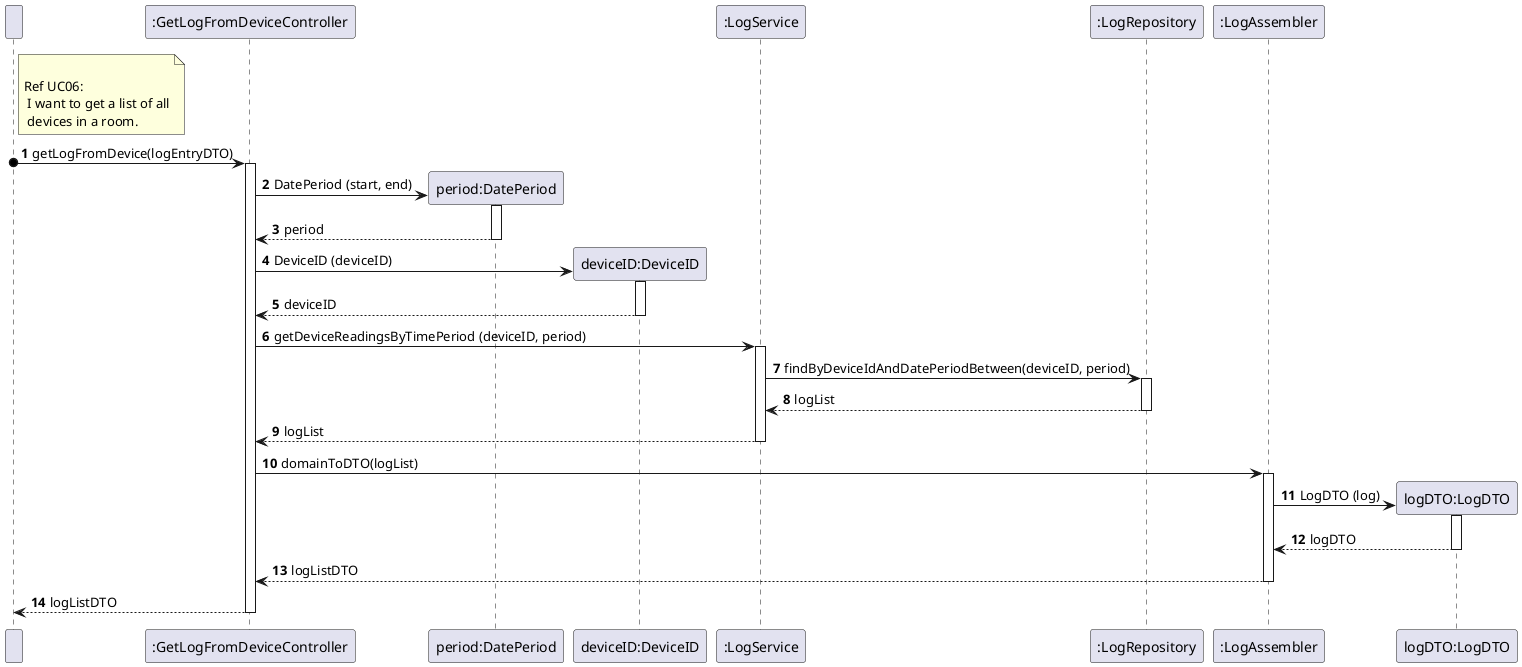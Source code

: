 @startuml
!pragma layout smetana

participant " " as User
participant ":GetLogFromDeviceController" as Controller

participant "period:DatePeriod" as DatePeriod
participant "deviceID:DeviceID" as DeviceID
participant ":LogService" as LogService
participant ":LogRepository" as Repository
participant ":LogAssembler" as Assembler
participant "logDTO:LogDTO" as DTO

autonumber

note right of User

  Ref UC06:
   I want to get a list of all
   devices in a room.
end note



User o-> Controller: getLogFromDevice(logEntryDTO)

activate Controller
'DatePeriod and DeviceID are created
create DatePeriod
Controller -> DatePeriod: DatePeriod (start, end)
activate DatePeriod
DatePeriod --> Controller: period
deactivate DatePeriod

create DeviceID
Controller -> DeviceID: DeviceID (deviceID)
activate DeviceID
DeviceID --> Controller: deviceID
deactivate DeviceID


'getAllunitsOfDeviceInGivenPeriod -> getStartDate, getEndDate
Controller -> LogService: getDeviceReadingsByTimePeriod (deviceID, period)

'getStartDate -> localDateTimeStart
activate LogService

'findByDeviceIdAndTimeStampBetween -> look in all unit repositories
LogService -> Repository: findByDeviceIdAndDatePeriodBetween(deviceID, period)

activate Repository
Repository --> LogService: logList

deactivate Repository
LogService --> Controller: logList


deactivate LogService
Controller -> Assembler: domainToDTO(logList)

activate Assembler
create DTO
Assembler -> DTO: LogDTO (log)
activate DTO
DTO --> Assembler: logDTO

deactivate DTO
Assembler --> Controller: logListDTO

deactivate Assembler
Controller --> User: logListDTO
deactivate Controller


@enduml